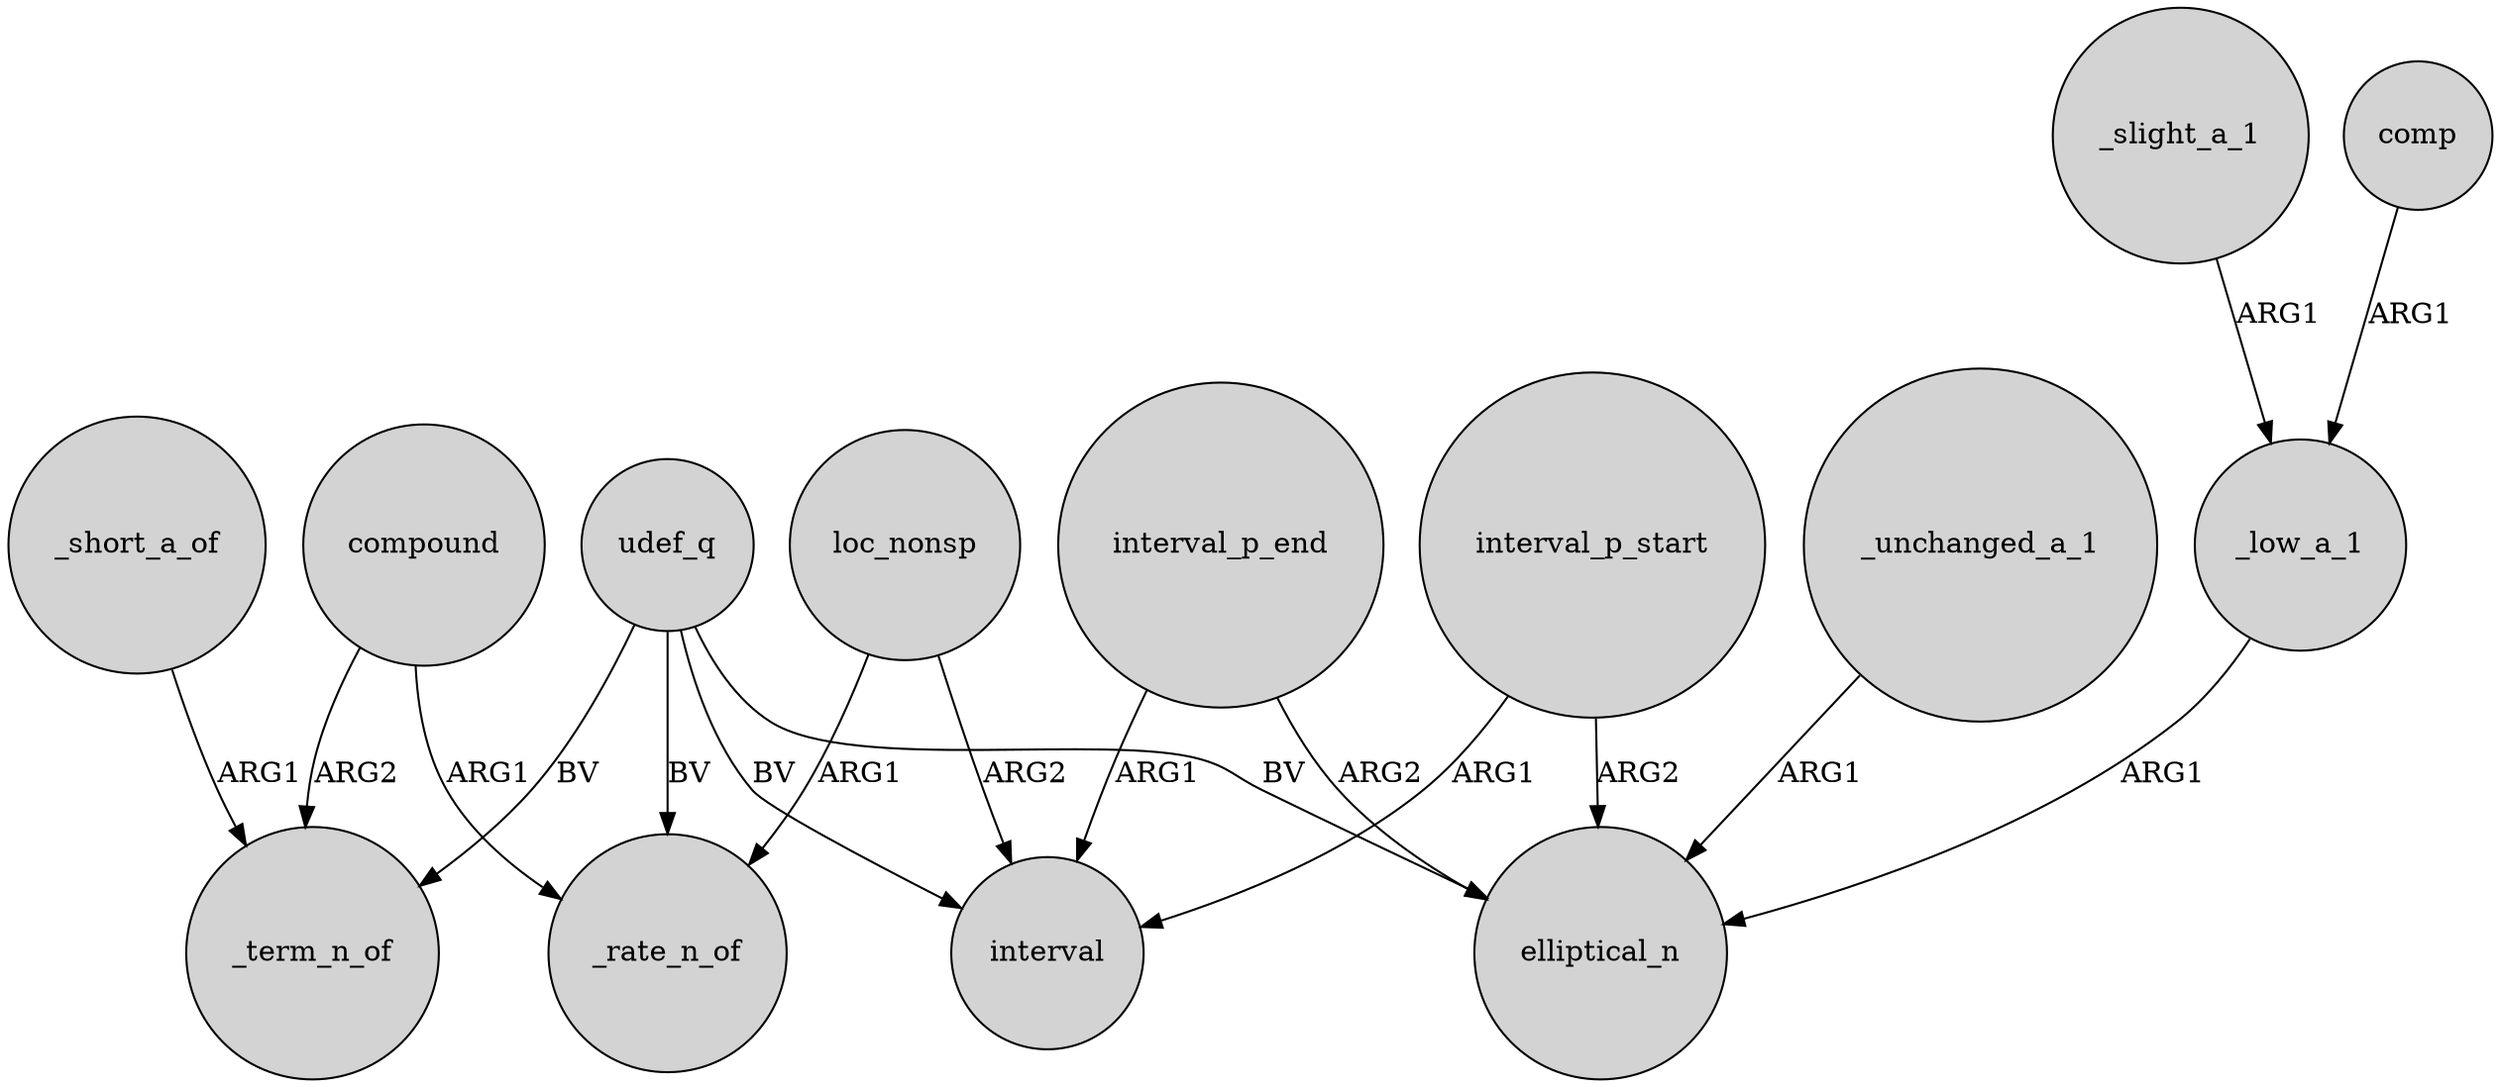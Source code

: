digraph {
	node [shape=circle style=filled]
	_short_a_of -> _term_n_of [label=ARG1]
	compound -> _rate_n_of [label=ARG1]
	interval_p_end -> interval [label=ARG1]
	interval_p_end -> elliptical_n [label=ARG2]
	interval_p_start -> interval [label=ARG1]
	udef_q -> _rate_n_of [label=BV]
	_unchanged_a_1 -> elliptical_n [label=ARG1]
	loc_nonsp -> interval [label=ARG2]
	interval_p_start -> elliptical_n [label=ARG2]
	udef_q -> elliptical_n [label=BV]
	_slight_a_1 -> _low_a_1 [label=ARG1]
	compound -> _term_n_of [label=ARG2]
	udef_q -> _term_n_of [label=BV]
	loc_nonsp -> _rate_n_of [label=ARG1]
	udef_q -> interval [label=BV]
	_low_a_1 -> elliptical_n [label=ARG1]
	comp -> _low_a_1 [label=ARG1]
}
